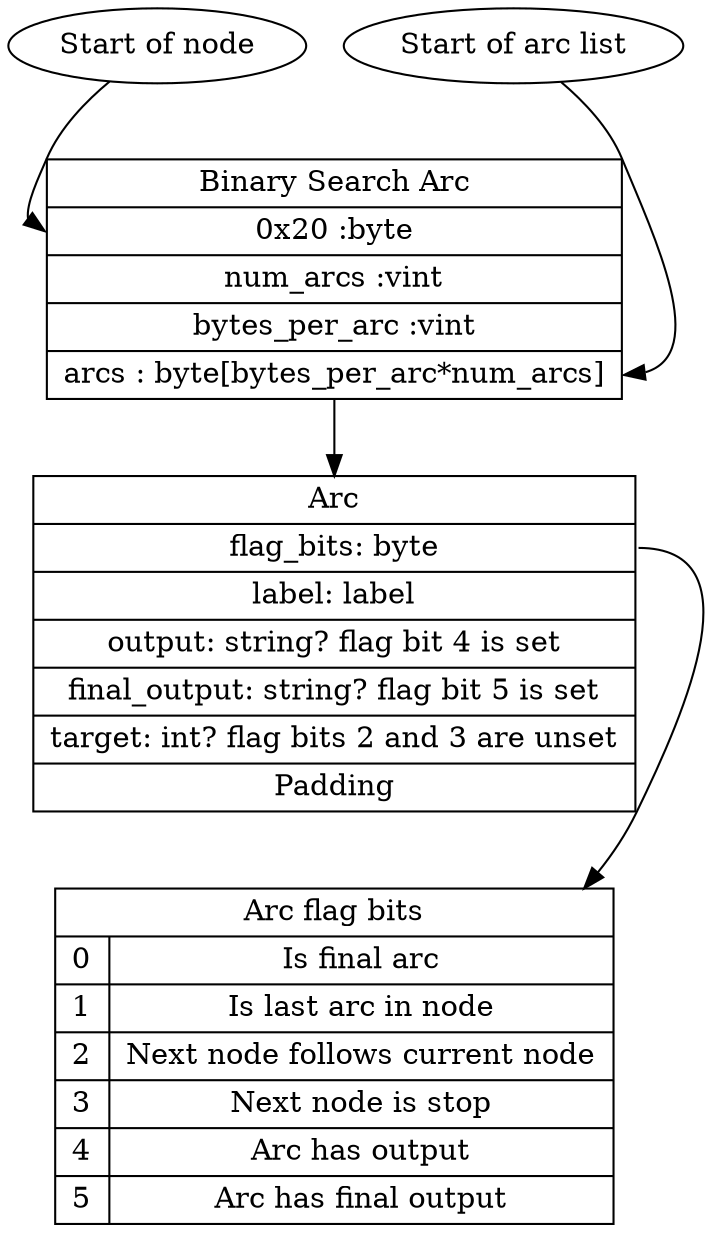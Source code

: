 digraph G {
  start_of_node [
    label = "Start of node"
  ]

  pos_arc_start [
    label = "Start of arc list"
  ]

  binary_search_arc [
    label = "{Binary Search Arc | <f0>0x20 :byte|num_arcs :vint|bytes_per_arc :vint| <f2> arcs : byte[bytes_per_arc*num_arcs]}"
    shape = "record"
  ]

  start_of_node -> binary_search_arc:f0

  pos_arc_start -> binary_search_arc:f2

  binary_search_arc:f2 -> arc

  arc [
    label = "{Arc|<f0>flag_bits: byte| label: label | output: string? flag bit 4 is set | final_output: string? flag bit 5 is set|target: int? flag bits 2 and 3 are unset| Padding }"
    shape = "record"
  ]

  arc_flag_bits [
    label = "{Arc flag bits|{{0 | 1 | 2 | 3 | 4 | 5}| {Is final arc | Is last arc in node | Next node follows current node | Next node is stop | Arc has output | Arc has final output }}}"
    shape="record"
  ]

  arc:f0 -> arc_flag_bits
}